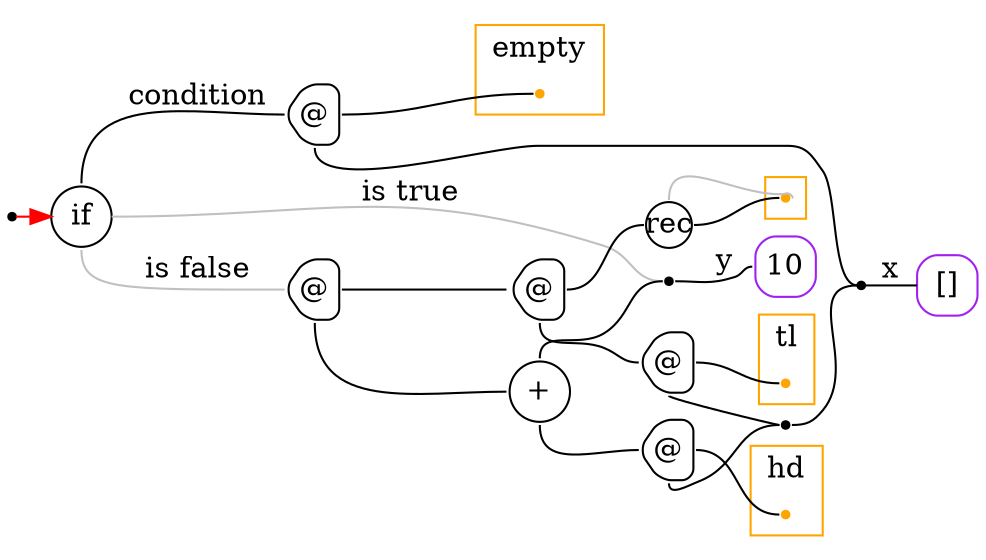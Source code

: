 digraph G {
  rankdir=LR;
  edge[arrowhead=none,arrowtail=none];
  node[fixedsize=true,shape=circle]
  size="9.201041666666667,5.219270833333334";
  labeldistance=0;
  nodesep=.175;
  ranksep=.175;

 nd1[shape=point];
   nd39[label="[]",tooltip="nd39-ConstEmptyGraph",style=rounded,orientation=90,shape=square,width=.4,height=.4,color="purple"];
   nd463[label="10",tooltip="nd463-ConstGraph",style=rounded,orientation=90,shape=square,width=.4,height=.4,color="purple"];
 nd468[label="rec",tooltip="nd468-RecurGraph",style=rounded,width=.3,height=.3,color="#000000"];
   subgraph cluster_nd472 {
     graph[style=fill,color="orange"];
     ndcluster_nd472[tooltip="nd472",orientation=90,shape=point,color="orange"];
   };
 nd401[label="if",tooltip="nd401-IfGraph",style=rounded,width=.4,height=.4,color="#000000"];
 nd402[label="@",tooltip="nd402-AppGraph",style=rounded,orientation=90,shape=house,width=.4,height=.4,color="#000000"];
 subgraph cluster_nd405 {
   graph[style=fill,color="orange",label="empty"];
   ndcluster_nd405[tooltip="nd405",orientation=90,shape=point,color="orange"];
 };
 nd409[label="@",tooltip="nd409-AppGraph",style=rounded,orientation=90,shape=house,width=.4,height=.4,color="#000000"];
 nd410[label="@",tooltip="nd410-AppGraph",style=rounded,orientation=90,shape=house,width=.4,height=.4,color="#000000"];
 nd412[label="@",tooltip="nd412-AppGraph",style=rounded,orientation=90,shape=house,width=.4,height=.4,color="#000000"];
 subgraph cluster_nd415 {
   graph[style=fill,color="orange",label="tl"];
   ndcluster_nd415[tooltip="nd415",orientation=90,shape=point,color="orange"];
 };
 nd420[label="+",tooltip="nd420-BinOpGraph",style=rounded,width=.4,height=.4,color="#000000"];
 nd421[label="@",tooltip="nd421-AppGraph",style=rounded,orientation=90,shape=house,width=.4,height=.4,color="#000000"];
 subgraph cluster_nd424 {
   graph[style=fill,color="orange",label="hd"];
   ndcluster_nd424[tooltip="nd424",orientation=90,shape=point,color="orange"];
 };
 nd428[label=" ",tooltip="nd428-ContractGraph",style=rounded,orientation=90,shape=point];
 nd429[label=" ",tooltip="nd429-ContractGraph",style=rounded,orientation=90,shape=point];
 nd430[label=" ",tooltip="nd430-ContractGraph",style=rounded,orientation=90,shape=point];

  nd402->ndcluster_nd405[tailport=e,headport=w];
  nd412->ndcluster_nd415[tailport=e,headport=w];
  nd410->nd468[tailport=e,headport=w,color=black,arrowhead=none,arrowtail=none];
  nd410->nd412[tailport=s,headport=w];
  nd421->ndcluster_nd424[tailport=e,headport=w];
  nd420->nd421[tailport=s,headport=w];
  nd409->nd410[tailport=e,headport=w];
  nd409->nd420[tailport=s,headport=w];
  nd421->nd428[tailport=s,headport=w];
  nd412->nd428[tailport=s,headport=w];
  nd401->nd402[label="condition",tailport=n,headport=w];
  nd401->nd409[label="is false",tailport=s,headport=w,color=grey,arrowhead=none,arrowtail=none];
  nd420->nd429[tailport=n,headport=w];
  nd401->nd429[label="is true",tailport=e,headport=w,color=grey,arrowhead=none,arrowtail=none];
  nd402->nd430[tailport=s,headport=w];
  nd428->nd430[tailport=e,headport=w];
  nd1->nd401[tailport=e,headport=w,color=red,arrowhead=normal];
  nd429->nd463[label="y",tailport=e,headport=w];
  nd430->nd39[label="x",tailport=e,headport=w];
  nd468->ndcluster_nd472[dir=back,headport=e,tailport=n,color=grey,arrowhead=none,arrowtail=none];
  nd468->ndcluster_nd472[tailport=e,headport=w];
}